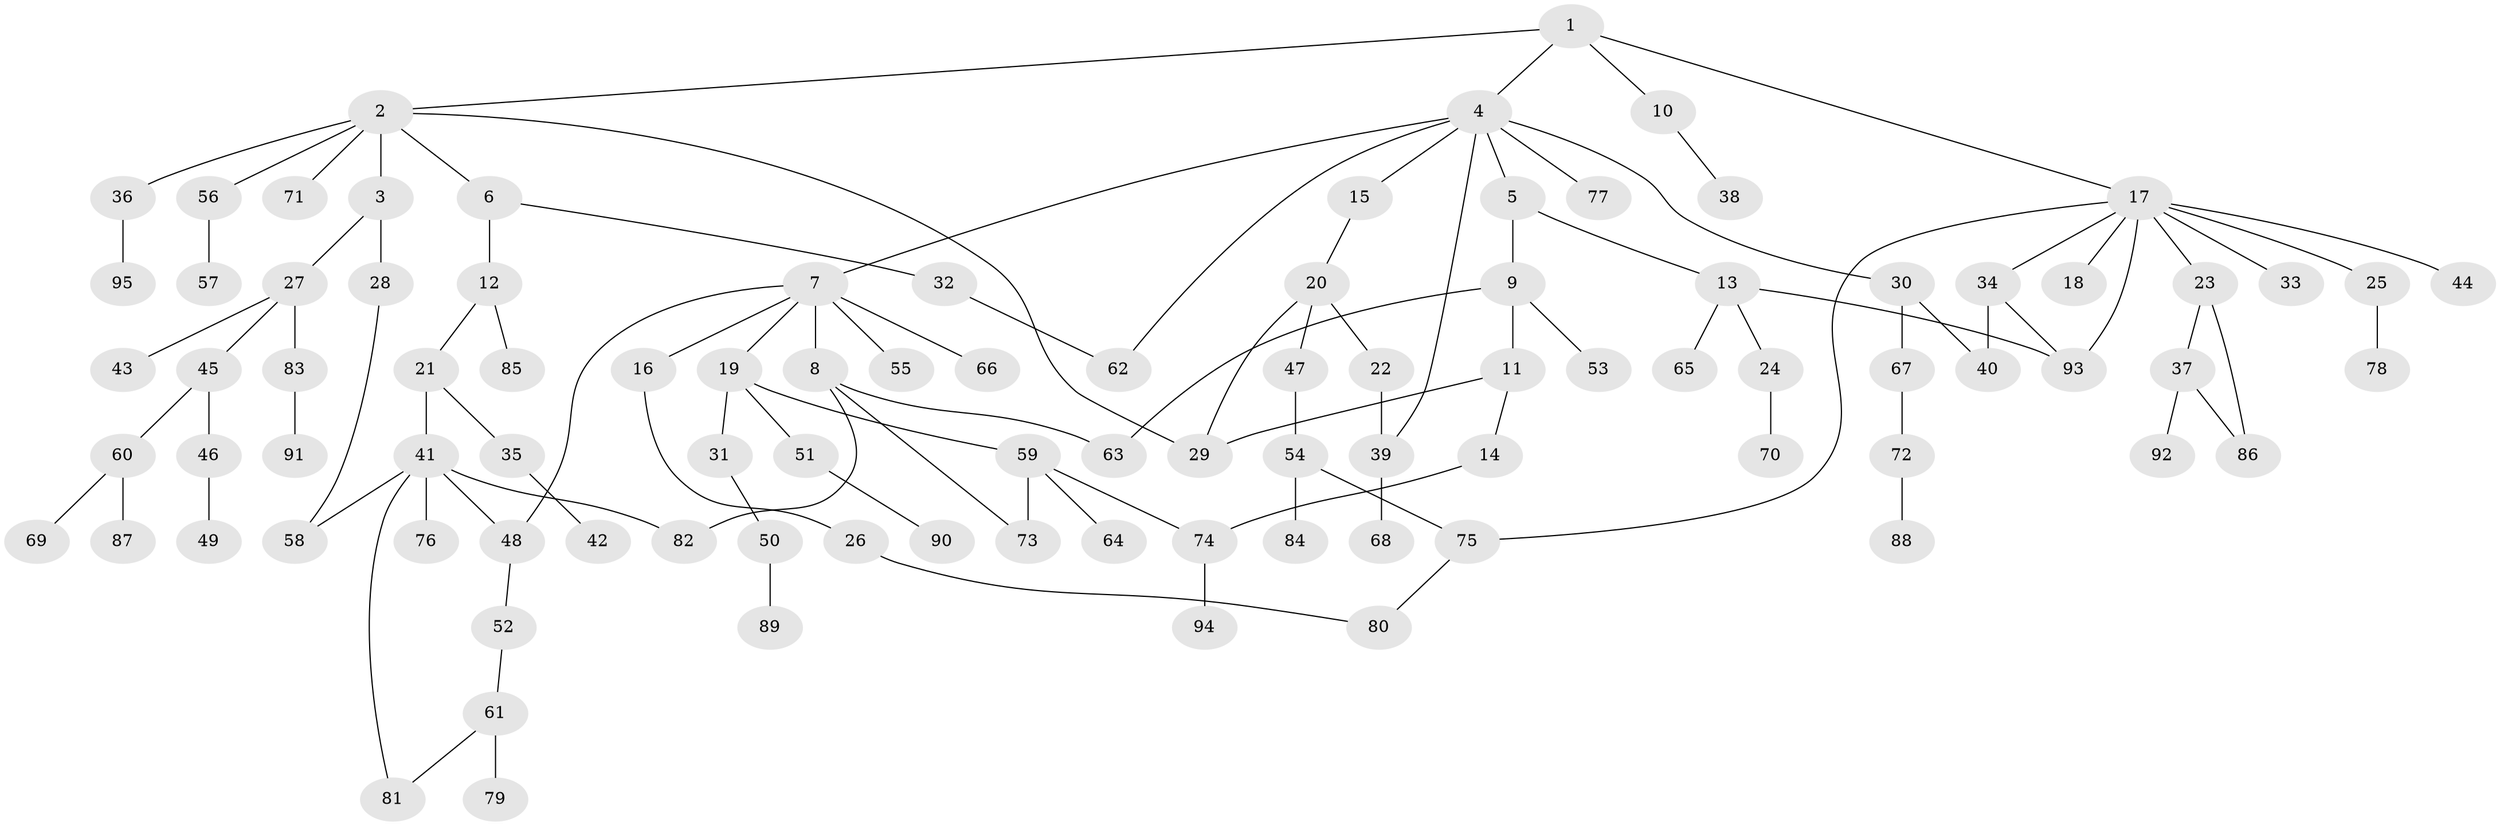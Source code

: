 // Generated by graph-tools (version 1.1) at 2025/34/03/09/25 02:34:17]
// undirected, 95 vertices, 111 edges
graph export_dot {
graph [start="1"]
  node [color=gray90,style=filled];
  1;
  2;
  3;
  4;
  5;
  6;
  7;
  8;
  9;
  10;
  11;
  12;
  13;
  14;
  15;
  16;
  17;
  18;
  19;
  20;
  21;
  22;
  23;
  24;
  25;
  26;
  27;
  28;
  29;
  30;
  31;
  32;
  33;
  34;
  35;
  36;
  37;
  38;
  39;
  40;
  41;
  42;
  43;
  44;
  45;
  46;
  47;
  48;
  49;
  50;
  51;
  52;
  53;
  54;
  55;
  56;
  57;
  58;
  59;
  60;
  61;
  62;
  63;
  64;
  65;
  66;
  67;
  68;
  69;
  70;
  71;
  72;
  73;
  74;
  75;
  76;
  77;
  78;
  79;
  80;
  81;
  82;
  83;
  84;
  85;
  86;
  87;
  88;
  89;
  90;
  91;
  92;
  93;
  94;
  95;
  1 -- 2;
  1 -- 4;
  1 -- 10;
  1 -- 17;
  2 -- 3;
  2 -- 6;
  2 -- 36;
  2 -- 56;
  2 -- 71;
  2 -- 29;
  3 -- 27;
  3 -- 28;
  4 -- 5;
  4 -- 7;
  4 -- 15;
  4 -- 30;
  4 -- 39;
  4 -- 62;
  4 -- 77;
  5 -- 9;
  5 -- 13;
  6 -- 12;
  6 -- 32;
  7 -- 8;
  7 -- 16;
  7 -- 19;
  7 -- 55;
  7 -- 66;
  7 -- 48;
  8 -- 63;
  8 -- 82;
  8 -- 73;
  9 -- 11;
  9 -- 53;
  9 -- 63;
  10 -- 38;
  11 -- 14;
  11 -- 29;
  12 -- 21;
  12 -- 85;
  13 -- 24;
  13 -- 65;
  13 -- 93;
  14 -- 74;
  15 -- 20;
  16 -- 26;
  17 -- 18;
  17 -- 23;
  17 -- 25;
  17 -- 33;
  17 -- 34;
  17 -- 44;
  17 -- 75;
  17 -- 93;
  19 -- 31;
  19 -- 51;
  19 -- 59;
  20 -- 22;
  20 -- 29;
  20 -- 47;
  21 -- 35;
  21 -- 41;
  22 -- 39;
  23 -- 37;
  23 -- 86;
  24 -- 70;
  25 -- 78;
  26 -- 80;
  27 -- 43;
  27 -- 45;
  27 -- 83;
  28 -- 58;
  30 -- 67;
  30 -- 40;
  31 -- 50;
  32 -- 62;
  34 -- 40;
  34 -- 93;
  35 -- 42;
  36 -- 95;
  37 -- 86;
  37 -- 92;
  39 -- 68;
  41 -- 48;
  41 -- 76;
  41 -- 81;
  41 -- 82;
  41 -- 58;
  45 -- 46;
  45 -- 60;
  46 -- 49;
  47 -- 54;
  48 -- 52;
  50 -- 89;
  51 -- 90;
  52 -- 61;
  54 -- 84;
  54 -- 75;
  56 -- 57;
  59 -- 64;
  59 -- 73;
  59 -- 74;
  60 -- 69;
  60 -- 87;
  61 -- 79;
  61 -- 81;
  67 -- 72;
  72 -- 88;
  74 -- 94;
  75 -- 80;
  83 -- 91;
}
